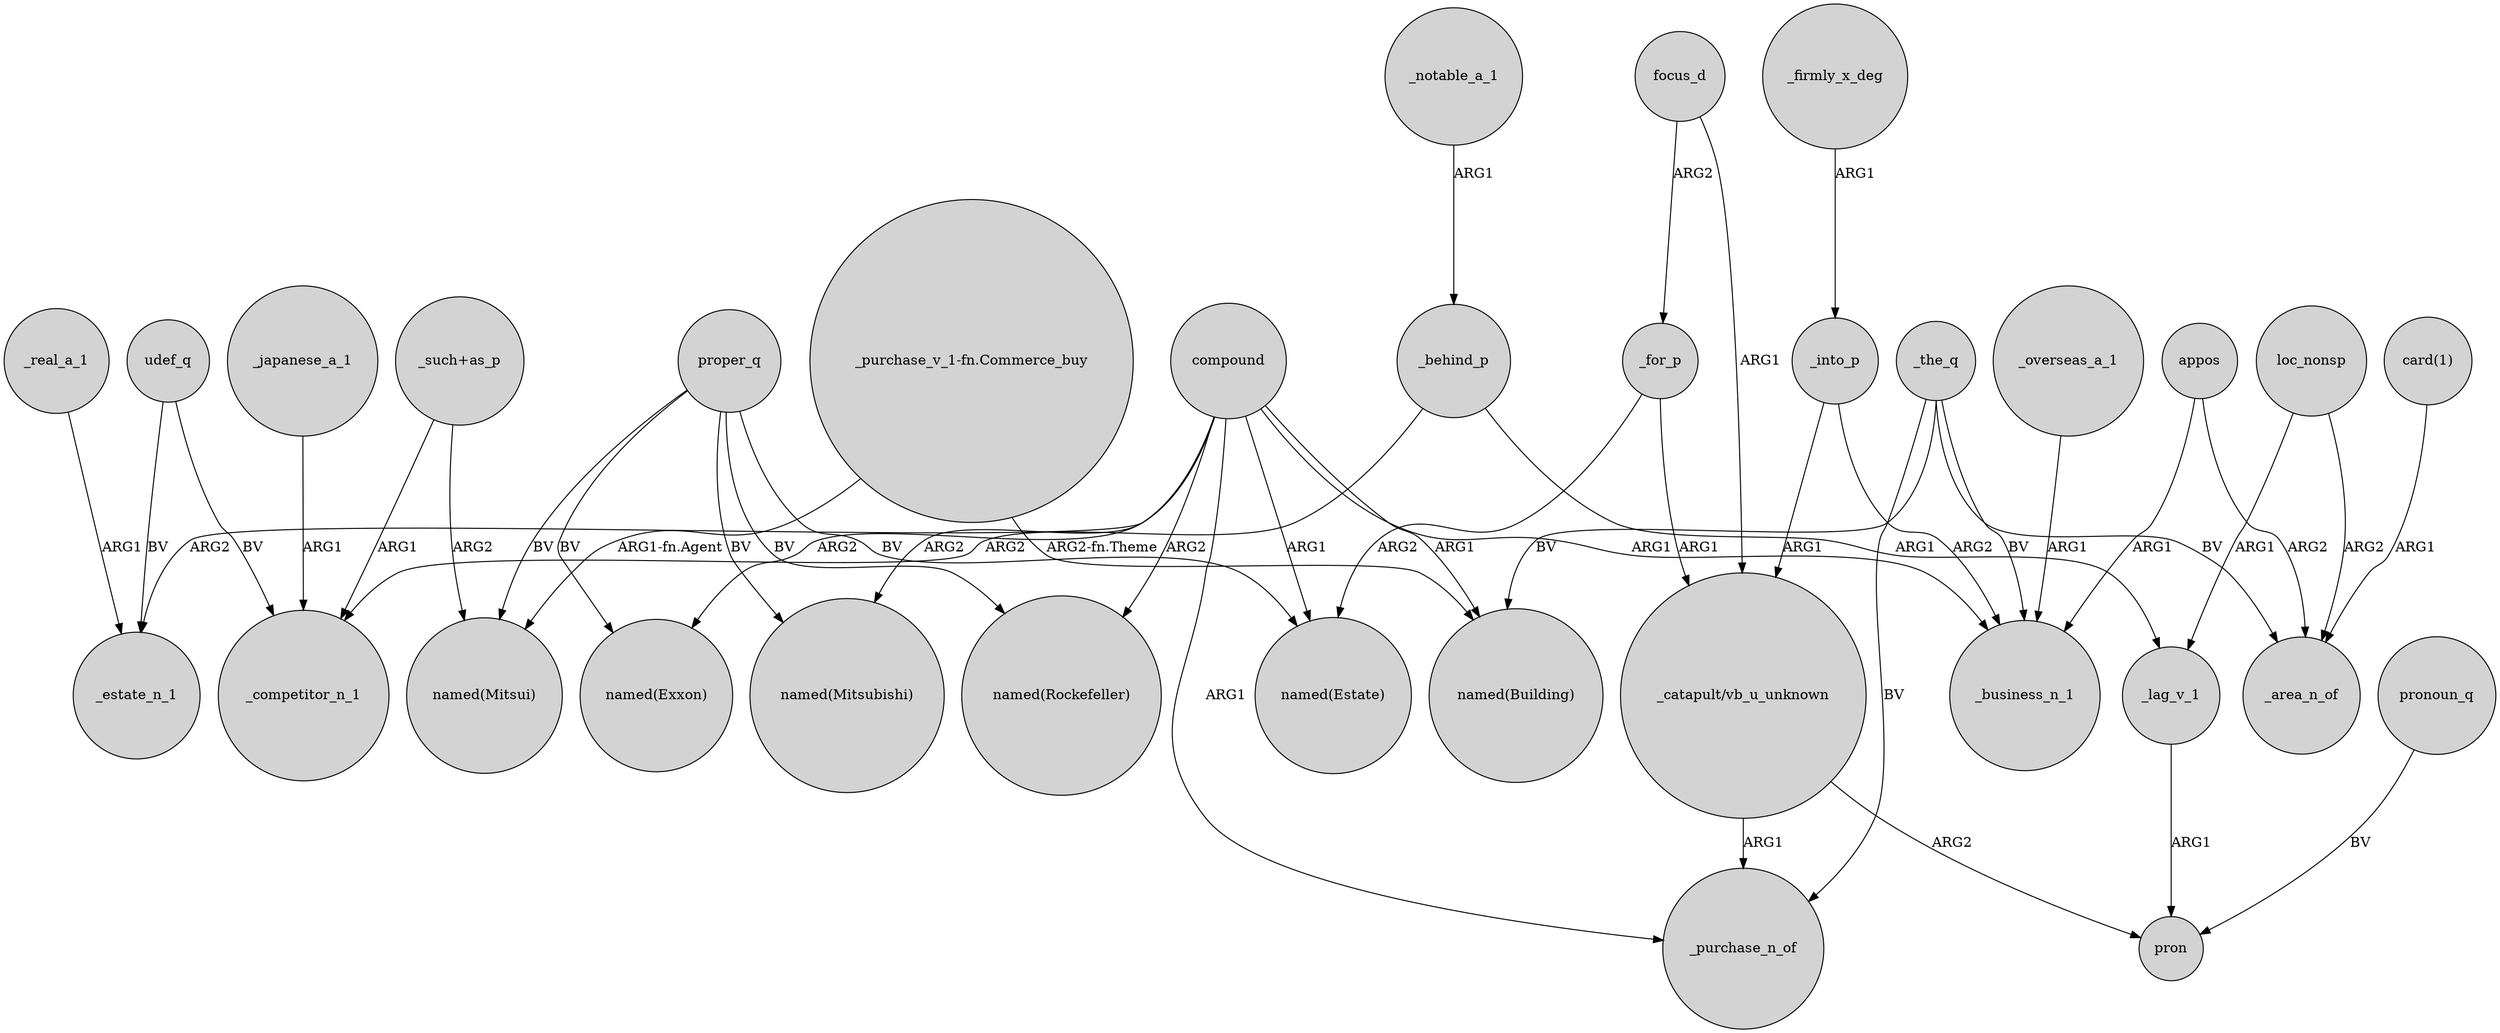 digraph {
	node [shape=circle style=filled]
	"_such+as_p" -> _competitor_n_1 [label=ARG1]
	compound -> "named(Rockefeller)" [label=ARG2]
	_the_q -> _business_n_1 [label=BV]
	udef_q -> _estate_n_1 [label=BV]
	loc_nonsp -> _area_n_of [label=ARG2]
	"_purchase_v_1-fn.Commerce_buy" -> "named(Mitsui)" [label="ARG1-fn.Agent"]
	proper_q -> "named(Exxon)" [label=BV]
	_lag_v_1 -> pron [label=ARG1]
	compound -> _purchase_n_of [label=ARG1]
	compound -> "named(Exxon)" [label=ARG2]
	"_catapult/vb_u_unknown" -> _purchase_n_of [label=ARG1]
	loc_nonsp -> _lag_v_1 [label=ARG1]
	focus_d -> "_catapult/vb_u_unknown" [label=ARG1]
	_behind_p -> _lag_v_1 [label=ARG1]
	compound -> _estate_n_1 [label=ARG2]
	"card(1)" -> _area_n_of [label=ARG1]
	proper_q -> "named(Estate)" [label=BV]
	focus_d -> _for_p [label=ARG2]
	_notable_a_1 -> _behind_p [label=ARG1]
	_for_p -> "_catapult/vb_u_unknown" [label=ARG1]
	pronoun_q -> pron [label=BV]
	compound -> "named(Estate)" [label=ARG1]
	proper_q -> "named(Rockefeller)" [label=BV]
	"_purchase_v_1-fn.Commerce_buy" -> "named(Building)" [label="ARG2-fn.Theme"]
	_the_q -> "named(Building)" [label=BV]
	"_such+as_p" -> "named(Mitsui)" [label=ARG2]
	compound -> "named(Mitsubishi)" [label=ARG2]
	proper_q -> "named(Mitsubishi)" [label=BV]
	_behind_p -> _competitor_n_1 [label=ARG2]
	compound -> _business_n_1 [label=ARG1]
	appos -> _business_n_1 [label=ARG1]
	"_catapult/vb_u_unknown" -> pron [label=ARG2]
	appos -> _area_n_of [label=ARG2]
	_real_a_1 -> _estate_n_1 [label=ARG1]
	_the_q -> _area_n_of [label=BV]
	_for_p -> "named(Estate)" [label=ARG2]
	_japanese_a_1 -> _competitor_n_1 [label=ARG1]
	compound -> "named(Building)" [label=ARG1]
	_into_p -> _business_n_1 [label=ARG2]
	_the_q -> _purchase_n_of [label=BV]
	_overseas_a_1 -> _business_n_1 [label=ARG1]
	udef_q -> _competitor_n_1 [label=BV]
	proper_q -> "named(Mitsui)" [label=BV]
	_firmly_x_deg -> _into_p [label=ARG1]
	_into_p -> "_catapult/vb_u_unknown" [label=ARG1]
}
